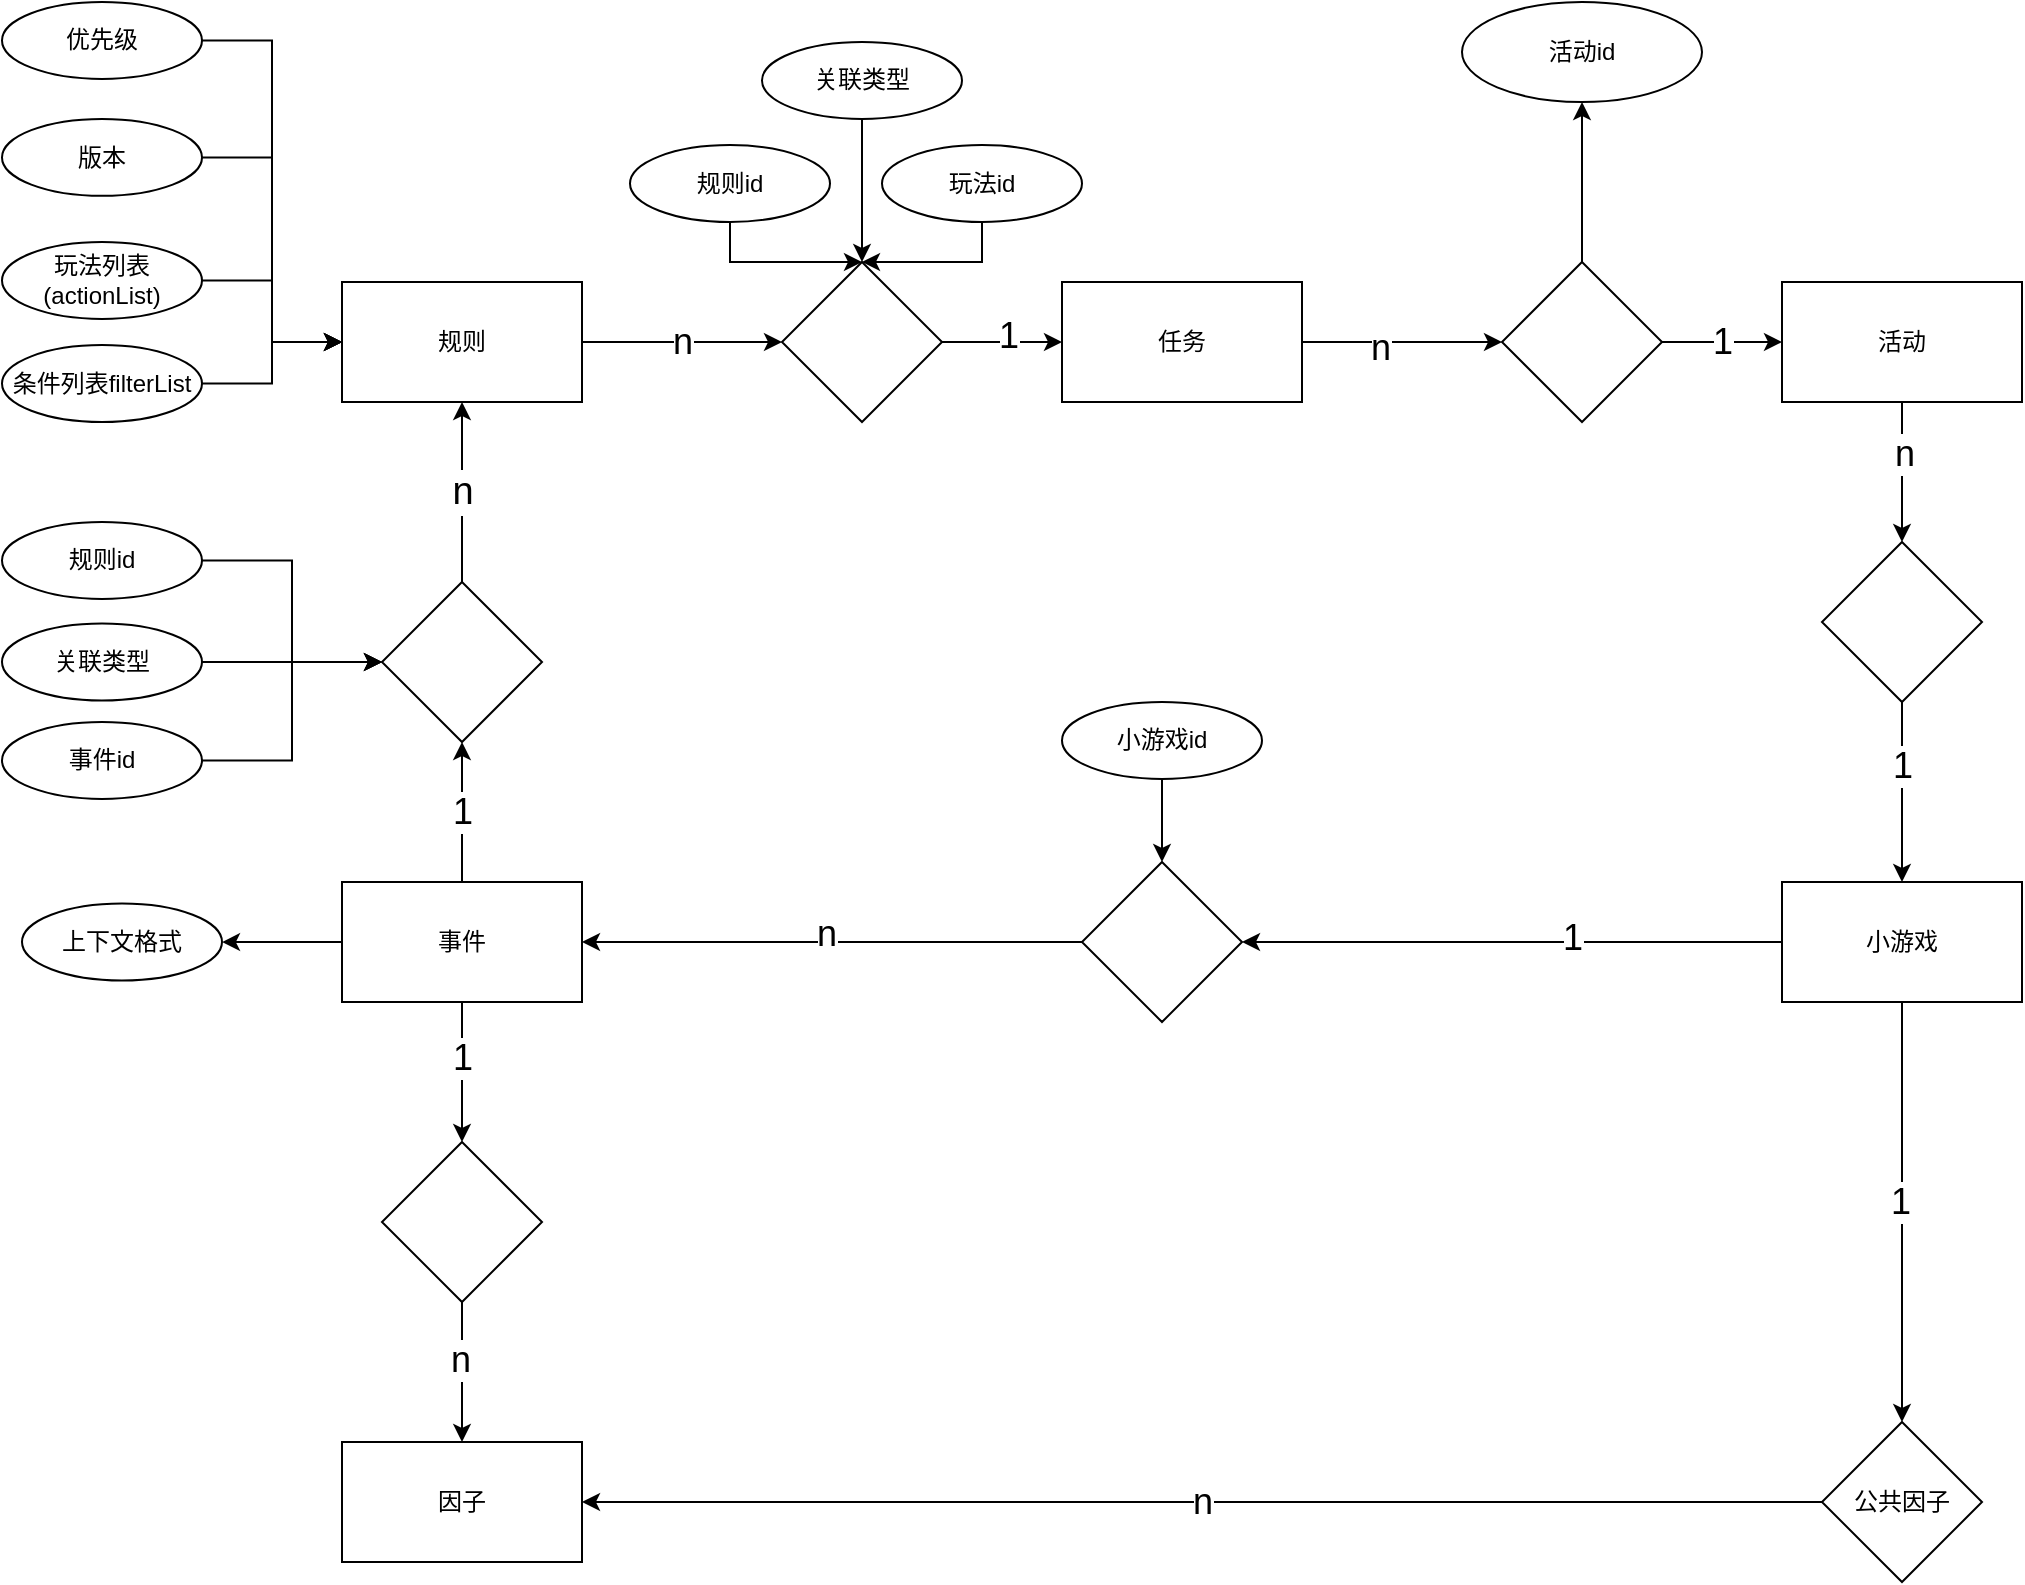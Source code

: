 <mxfile version="21.6.6" type="github">
  <diagram name="第 1 页" id="u9vTxaF2BrEtBGjfV9j9">
    <mxGraphModel dx="1511" dy="1099" grid="1" gridSize="10" guides="1" tooltips="1" connect="1" arrows="1" fold="1" page="1" pageScale="1" pageWidth="827" pageHeight="1169" math="0" shadow="0">
      <root>
        <mxCell id="0" />
        <mxCell id="1" parent="0" />
        <mxCell id="SHMrVAh05sxjRVPy8wv2-3" value="" style="edgeStyle=orthogonalEdgeStyle;rounded=0;orthogonalLoop=1;jettySize=auto;html=1;" parent="1" source="SHMrVAh05sxjRVPy8wv2-1" target="SHMrVAh05sxjRVPy8wv2-2" edge="1">
          <mxGeometry relative="1" as="geometry" />
        </mxCell>
        <mxCell id="SHMrVAh05sxjRVPy8wv2-15" value="&lt;font style=&quot;font-size: 18px;&quot;&gt;n&lt;/font&gt;" style="edgeLabel;html=1;align=center;verticalAlign=middle;resizable=0;points=[];" parent="SHMrVAh05sxjRVPy8wv2-3" vertex="1" connectable="0">
          <mxGeometry x="0.2" y="3" relative="1" as="geometry">
            <mxPoint x="-10" y="3" as="offset" />
          </mxGeometry>
        </mxCell>
        <mxCell id="SHMrVAh05sxjRVPy8wv2-1" value="规则" style="rounded=0;whiteSpace=wrap;html=1;" parent="1" vertex="1">
          <mxGeometry x="270" y="210" width="120" height="60" as="geometry" />
        </mxCell>
        <mxCell id="SHMrVAh05sxjRVPy8wv2-5" value="" style="edgeStyle=orthogonalEdgeStyle;rounded=0;orthogonalLoop=1;jettySize=auto;html=1;" parent="1" source="SHMrVAh05sxjRVPy8wv2-2" target="SHMrVAh05sxjRVPy8wv2-4" edge="1">
          <mxGeometry relative="1" as="geometry" />
        </mxCell>
        <mxCell id="SHMrVAh05sxjRVPy8wv2-14" value="&lt;font style=&quot;font-size: 18px;&quot;&gt;1&lt;/font&gt;" style="edgeLabel;html=1;align=center;verticalAlign=middle;resizable=0;points=[];" parent="SHMrVAh05sxjRVPy8wv2-5" vertex="1" connectable="0">
          <mxGeometry x="0.1" y="3" relative="1" as="geometry">
            <mxPoint as="offset" />
          </mxGeometry>
        </mxCell>
        <mxCell id="SHMrVAh05sxjRVPy8wv2-2" value="" style="rhombus;whiteSpace=wrap;html=1;rounded=0;" parent="1" vertex="1">
          <mxGeometry x="490" y="200" width="80" height="80" as="geometry" />
        </mxCell>
        <mxCell id="SHMrVAh05sxjRVPy8wv2-7" value="" style="edgeStyle=orthogonalEdgeStyle;rounded=0;orthogonalLoop=1;jettySize=auto;html=1;" parent="1" source="SHMrVAh05sxjRVPy8wv2-4" target="SHMrVAh05sxjRVPy8wv2-6" edge="1">
          <mxGeometry relative="1" as="geometry" />
        </mxCell>
        <mxCell id="SHMrVAh05sxjRVPy8wv2-13" value="&lt;font style=&quot;font-size: 18px;&quot;&gt;n&lt;/font&gt;" style="edgeLabel;html=1;align=center;verticalAlign=middle;resizable=0;points=[];" parent="SHMrVAh05sxjRVPy8wv2-7" vertex="1" connectable="0">
          <mxGeometry x="-0.22" y="-3" relative="1" as="geometry">
            <mxPoint as="offset" />
          </mxGeometry>
        </mxCell>
        <mxCell id="SHMrVAh05sxjRVPy8wv2-4" value="任务" style="whiteSpace=wrap;html=1;rounded=0;" parent="1" vertex="1">
          <mxGeometry x="630" y="210" width="120" height="60" as="geometry" />
        </mxCell>
        <mxCell id="SHMrVAh05sxjRVPy8wv2-9" value="" style="edgeStyle=orthogonalEdgeStyle;rounded=0;orthogonalLoop=1;jettySize=auto;html=1;" parent="1" source="SHMrVAh05sxjRVPy8wv2-6" target="SHMrVAh05sxjRVPy8wv2-8" edge="1">
          <mxGeometry relative="1" as="geometry" />
        </mxCell>
        <mxCell id="SHMrVAh05sxjRVPy8wv2-12" value="&lt;font style=&quot;font-size: 18px;&quot;&gt;1&lt;/font&gt;" style="edgeLabel;html=1;align=center;verticalAlign=middle;resizable=0;points=[];" parent="SHMrVAh05sxjRVPy8wv2-9" vertex="1" connectable="0">
          <mxGeometry relative="1" as="geometry">
            <mxPoint as="offset" />
          </mxGeometry>
        </mxCell>
        <mxCell id="SHMrVAh05sxjRVPy8wv2-11" value="" style="edgeStyle=orthogonalEdgeStyle;rounded=0;orthogonalLoop=1;jettySize=auto;html=1;" parent="1" source="SHMrVAh05sxjRVPy8wv2-6" target="SHMrVAh05sxjRVPy8wv2-10" edge="1">
          <mxGeometry relative="1" as="geometry" />
        </mxCell>
        <mxCell id="SHMrVAh05sxjRVPy8wv2-6" value="" style="rhombus;whiteSpace=wrap;html=1;rounded=0;" parent="1" vertex="1">
          <mxGeometry x="850" y="200" width="80" height="80" as="geometry" />
        </mxCell>
        <mxCell id="SHMrVAh05sxjRVPy8wv2-18" value="" style="edgeStyle=orthogonalEdgeStyle;rounded=0;orthogonalLoop=1;jettySize=auto;html=1;" parent="1" source="SHMrVAh05sxjRVPy8wv2-8" target="SHMrVAh05sxjRVPy8wv2-17" edge="1">
          <mxGeometry relative="1" as="geometry" />
        </mxCell>
        <mxCell id="SHMrVAh05sxjRVPy8wv2-22" value="&lt;font style=&quot;font-size: 18px;&quot;&gt;n&lt;/font&gt;" style="edgeLabel;html=1;align=center;verticalAlign=middle;resizable=0;points=[];" parent="SHMrVAh05sxjRVPy8wv2-18" vertex="1" connectable="0">
          <mxGeometry x="-0.257" y="1" relative="1" as="geometry">
            <mxPoint as="offset" />
          </mxGeometry>
        </mxCell>
        <mxCell id="SHMrVAh05sxjRVPy8wv2-8" value="活动" style="whiteSpace=wrap;html=1;rounded=0;" parent="1" vertex="1">
          <mxGeometry x="990" y="210" width="120" height="60" as="geometry" />
        </mxCell>
        <mxCell id="SHMrVAh05sxjRVPy8wv2-10" value="活动id" style="ellipse;whiteSpace=wrap;html=1;rounded=0;" parent="1" vertex="1">
          <mxGeometry x="830" y="70" width="120" height="50" as="geometry" />
        </mxCell>
        <mxCell id="SHMrVAh05sxjRVPy8wv2-20" value="" style="edgeStyle=orthogonalEdgeStyle;rounded=0;orthogonalLoop=1;jettySize=auto;html=1;" parent="1" source="SHMrVAh05sxjRVPy8wv2-17" target="SHMrVAh05sxjRVPy8wv2-19" edge="1">
          <mxGeometry relative="1" as="geometry" />
        </mxCell>
        <mxCell id="SHMrVAh05sxjRVPy8wv2-21" value="&lt;font style=&quot;font-size: 18px;&quot;&gt;1&lt;/font&gt;" style="edgeLabel;html=1;align=center;verticalAlign=middle;resizable=0;points=[];" parent="SHMrVAh05sxjRVPy8wv2-20" vertex="1" connectable="0">
          <mxGeometry x="-0.289" relative="1" as="geometry">
            <mxPoint as="offset" />
          </mxGeometry>
        </mxCell>
        <mxCell id="SHMrVAh05sxjRVPy8wv2-17" value="" style="rhombus;whiteSpace=wrap;html=1;rounded=0;" parent="1" vertex="1">
          <mxGeometry x="1010" y="340" width="80" height="80" as="geometry" />
        </mxCell>
        <mxCell id="SHMrVAh05sxjRVPy8wv2-24" value="" style="edgeStyle=orthogonalEdgeStyle;rounded=0;orthogonalLoop=1;jettySize=auto;html=1;" parent="1" source="SHMrVAh05sxjRVPy8wv2-19" target="SHMrVAh05sxjRVPy8wv2-23" edge="1">
          <mxGeometry relative="1" as="geometry" />
        </mxCell>
        <mxCell id="SHMrVAh05sxjRVPy8wv2-25" value="&lt;font style=&quot;font-size: 18px;&quot;&gt;1&lt;/font&gt;" style="edgeLabel;html=1;align=center;verticalAlign=middle;resizable=0;points=[];" parent="SHMrVAh05sxjRVPy8wv2-24" vertex="1" connectable="0">
          <mxGeometry x="-0.22" y="-2" relative="1" as="geometry">
            <mxPoint as="offset" />
          </mxGeometry>
        </mxCell>
        <mxCell id="SHMrVAh05sxjRVPy8wv2-38" value="" style="edgeStyle=orthogonalEdgeStyle;rounded=0;orthogonalLoop=1;jettySize=auto;html=1;" parent="1" source="SHMrVAh05sxjRVPy8wv2-19" target="SHMrVAh05sxjRVPy8wv2-37" edge="1">
          <mxGeometry relative="1" as="geometry" />
        </mxCell>
        <mxCell id="SHMrVAh05sxjRVPy8wv2-40" value="&lt;font style=&quot;font-size: 18px;&quot;&gt;1&lt;/font&gt;" style="edgeLabel;html=1;align=center;verticalAlign=middle;resizable=0;points=[];" parent="SHMrVAh05sxjRVPy8wv2-38" vertex="1" connectable="0">
          <mxGeometry x="-0.048" y="-1" relative="1" as="geometry">
            <mxPoint as="offset" />
          </mxGeometry>
        </mxCell>
        <mxCell id="SHMrVAh05sxjRVPy8wv2-19" value="小游戏" style="whiteSpace=wrap;html=1;rounded=0;" parent="1" vertex="1">
          <mxGeometry x="990" y="510" width="120" height="60" as="geometry" />
        </mxCell>
        <mxCell id="SHMrVAh05sxjRVPy8wv2-27" value="" style="edgeStyle=orthogonalEdgeStyle;rounded=0;orthogonalLoop=1;jettySize=auto;html=1;" parent="1" source="SHMrVAh05sxjRVPy8wv2-23" target="SHMrVAh05sxjRVPy8wv2-26" edge="1">
          <mxGeometry relative="1" as="geometry" />
        </mxCell>
        <mxCell id="SHMrVAh05sxjRVPy8wv2-28" value="&lt;font style=&quot;font-size: 18px;&quot;&gt;n&lt;/font&gt;" style="edgeLabel;html=1;align=center;verticalAlign=middle;resizable=0;points=[];" parent="SHMrVAh05sxjRVPy8wv2-27" vertex="1" connectable="0">
          <mxGeometry x="0.029" y="-4" relative="1" as="geometry">
            <mxPoint as="offset" />
          </mxGeometry>
        </mxCell>
        <mxCell id="SHMrVAh05sxjRVPy8wv2-23" value="" style="rhombus;whiteSpace=wrap;html=1;rounded=0;" parent="1" vertex="1">
          <mxGeometry x="640" y="500" width="80" height="80" as="geometry" />
        </mxCell>
        <mxCell id="SHMrVAh05sxjRVPy8wv2-30" value="&lt;font style=&quot;font-size: 18px;&quot;&gt;1&lt;/font&gt;" style="edgeStyle=orthogonalEdgeStyle;rounded=0;orthogonalLoop=1;jettySize=auto;html=1;" parent="1" source="SHMrVAh05sxjRVPy8wv2-26" target="SHMrVAh05sxjRVPy8wv2-29" edge="1">
          <mxGeometry relative="1" as="geometry" />
        </mxCell>
        <mxCell id="SHMrVAh05sxjRVPy8wv2-34" value="" style="edgeStyle=orthogonalEdgeStyle;rounded=0;orthogonalLoop=1;jettySize=auto;html=1;" parent="1" source="SHMrVAh05sxjRVPy8wv2-26" target="SHMrVAh05sxjRVPy8wv2-33" edge="1">
          <mxGeometry relative="1" as="geometry" />
        </mxCell>
        <mxCell id="SHMrVAh05sxjRVPy8wv2-74" value="&lt;font style=&quot;font-size: 18px;&quot;&gt;1&lt;/font&gt;" style="edgeLabel;html=1;align=center;verticalAlign=middle;resizable=0;points=[];" parent="SHMrVAh05sxjRVPy8wv2-34" vertex="1" connectable="0">
          <mxGeometry x="-0.2" y="3" relative="1" as="geometry">
            <mxPoint x="-3" as="offset" />
          </mxGeometry>
        </mxCell>
        <mxCell id="--wCFG5Ym4h1klOubOp9-2" value="" style="edgeStyle=orthogonalEdgeStyle;rounded=0;orthogonalLoop=1;jettySize=auto;html=1;" edge="1" parent="1" source="SHMrVAh05sxjRVPy8wv2-26" target="--wCFG5Ym4h1klOubOp9-1">
          <mxGeometry relative="1" as="geometry" />
        </mxCell>
        <mxCell id="SHMrVAh05sxjRVPy8wv2-26" value="事件" style="whiteSpace=wrap;html=1;rounded=0;" parent="1" vertex="1">
          <mxGeometry x="270" y="510" width="120" height="60" as="geometry" />
        </mxCell>
        <mxCell id="SHMrVAh05sxjRVPy8wv2-31" value="" style="edgeStyle=orthogonalEdgeStyle;rounded=0;orthogonalLoop=1;jettySize=auto;html=1;" parent="1" source="SHMrVAh05sxjRVPy8wv2-29" target="SHMrVAh05sxjRVPy8wv2-1" edge="1">
          <mxGeometry relative="1" as="geometry" />
        </mxCell>
        <mxCell id="SHMrVAh05sxjRVPy8wv2-32" value="&lt;font style=&quot;font-size: 19px;&quot;&gt;n&lt;/font&gt;" style="edgeLabel;html=1;align=center;verticalAlign=middle;resizable=0;points=[];" parent="SHMrVAh05sxjRVPy8wv2-31" vertex="1" connectable="0">
          <mxGeometry relative="1" as="geometry">
            <mxPoint as="offset" />
          </mxGeometry>
        </mxCell>
        <mxCell id="SHMrVAh05sxjRVPy8wv2-29" value="" style="rhombus;whiteSpace=wrap;html=1;rounded=0;" parent="1" vertex="1">
          <mxGeometry x="290" y="360" width="80" height="80" as="geometry" />
        </mxCell>
        <mxCell id="SHMrVAh05sxjRVPy8wv2-36" value="" style="edgeStyle=orthogonalEdgeStyle;rounded=0;orthogonalLoop=1;jettySize=auto;html=1;" parent="1" source="SHMrVAh05sxjRVPy8wv2-33" target="SHMrVAh05sxjRVPy8wv2-35" edge="1">
          <mxGeometry relative="1" as="geometry" />
        </mxCell>
        <mxCell id="SHMrVAh05sxjRVPy8wv2-75" value="&lt;font style=&quot;font-size: 18px;&quot;&gt;n&lt;/font&gt;" style="edgeLabel;html=1;align=center;verticalAlign=middle;resizable=0;points=[];" parent="SHMrVAh05sxjRVPy8wv2-36" vertex="1" connectable="0">
          <mxGeometry x="-0.171" y="-1" relative="1" as="geometry">
            <mxPoint as="offset" />
          </mxGeometry>
        </mxCell>
        <mxCell id="SHMrVAh05sxjRVPy8wv2-33" value="" style="rhombus;whiteSpace=wrap;html=1;rounded=0;" parent="1" vertex="1">
          <mxGeometry x="290" y="640" width="80" height="80" as="geometry" />
        </mxCell>
        <mxCell id="SHMrVAh05sxjRVPy8wv2-35" value="因子" style="whiteSpace=wrap;html=1;rounded=0;" parent="1" vertex="1">
          <mxGeometry x="270" y="790" width="120" height="60" as="geometry" />
        </mxCell>
        <mxCell id="SHMrVAh05sxjRVPy8wv2-39" value="&lt;font style=&quot;font-size: 18px;&quot;&gt;n&lt;/font&gt;" style="edgeStyle=orthogonalEdgeStyle;rounded=0;orthogonalLoop=1;jettySize=auto;html=1;" parent="1" source="SHMrVAh05sxjRVPy8wv2-37" target="SHMrVAh05sxjRVPy8wv2-35" edge="1">
          <mxGeometry relative="1" as="geometry" />
        </mxCell>
        <mxCell id="SHMrVAh05sxjRVPy8wv2-37" value="公共因子" style="rhombus;whiteSpace=wrap;html=1;rounded=0;" parent="1" vertex="1">
          <mxGeometry x="1010" y="780" width="80" height="80" as="geometry" />
        </mxCell>
        <mxCell id="SHMrVAh05sxjRVPy8wv2-54" style="edgeStyle=orthogonalEdgeStyle;rounded=0;orthogonalLoop=1;jettySize=auto;html=1;entryX=0.5;entryY=0;entryDx=0;entryDy=0;" parent="1" source="SHMrVAh05sxjRVPy8wv2-51" target="SHMrVAh05sxjRVPy8wv2-2" edge="1">
          <mxGeometry relative="1" as="geometry" />
        </mxCell>
        <mxCell id="SHMrVAh05sxjRVPy8wv2-51" value="规则id" style="ellipse;whiteSpace=wrap;html=1;" parent="1" vertex="1">
          <mxGeometry x="414" y="141.54" width="100" height="38.46" as="geometry" />
        </mxCell>
        <mxCell id="SHMrVAh05sxjRVPy8wv2-55" style="edgeStyle=orthogonalEdgeStyle;rounded=0;orthogonalLoop=1;jettySize=auto;html=1;entryX=0.5;entryY=0;entryDx=0;entryDy=0;" parent="1" source="SHMrVAh05sxjRVPy8wv2-52" target="SHMrVAh05sxjRVPy8wv2-2" edge="1">
          <mxGeometry relative="1" as="geometry" />
        </mxCell>
        <mxCell id="SHMrVAh05sxjRVPy8wv2-52" value="关联类型" style="ellipse;whiteSpace=wrap;html=1;" parent="1" vertex="1">
          <mxGeometry x="480" y="90.0" width="100" height="38.46" as="geometry" />
        </mxCell>
        <mxCell id="SHMrVAh05sxjRVPy8wv2-56" style="edgeStyle=orthogonalEdgeStyle;rounded=0;orthogonalLoop=1;jettySize=auto;html=1;" parent="1" source="SHMrVAh05sxjRVPy8wv2-53" target="SHMrVAh05sxjRVPy8wv2-2" edge="1">
          <mxGeometry relative="1" as="geometry" />
        </mxCell>
        <mxCell id="SHMrVAh05sxjRVPy8wv2-53" value="玩法id" style="ellipse;whiteSpace=wrap;html=1;" parent="1" vertex="1">
          <mxGeometry x="540" y="141.54" width="100" height="38.46" as="geometry" />
        </mxCell>
        <mxCell id="SHMrVAh05sxjRVPy8wv2-62" style="edgeStyle=orthogonalEdgeStyle;rounded=0;orthogonalLoop=1;jettySize=auto;html=1;entryX=0;entryY=0.5;entryDx=0;entryDy=0;" parent="1" source="SHMrVAh05sxjRVPy8wv2-57" target="SHMrVAh05sxjRVPy8wv2-1" edge="1">
          <mxGeometry relative="1" as="geometry" />
        </mxCell>
        <mxCell id="SHMrVAh05sxjRVPy8wv2-57" value="玩法列表(actionList)" style="ellipse;whiteSpace=wrap;html=1;" parent="1" vertex="1">
          <mxGeometry x="100" y="190.0" width="100" height="38.46" as="geometry" />
        </mxCell>
        <mxCell id="SHMrVAh05sxjRVPy8wv2-64" style="edgeStyle=orthogonalEdgeStyle;rounded=0;orthogonalLoop=1;jettySize=auto;html=1;entryX=0;entryY=0.5;entryDx=0;entryDy=0;" parent="1" source="SHMrVAh05sxjRVPy8wv2-58" target="SHMrVAh05sxjRVPy8wv2-1" edge="1">
          <mxGeometry relative="1" as="geometry" />
        </mxCell>
        <mxCell id="SHMrVAh05sxjRVPy8wv2-58" value="优先级" style="ellipse;whiteSpace=wrap;html=1;" parent="1" vertex="1">
          <mxGeometry x="100" y="70.0" width="100" height="38.46" as="geometry" />
        </mxCell>
        <mxCell id="SHMrVAh05sxjRVPy8wv2-63" style="edgeStyle=orthogonalEdgeStyle;rounded=0;orthogonalLoop=1;jettySize=auto;html=1;entryX=0;entryY=0.5;entryDx=0;entryDy=0;" parent="1" source="SHMrVAh05sxjRVPy8wv2-59" target="SHMrVAh05sxjRVPy8wv2-1" edge="1">
          <mxGeometry relative="1" as="geometry" />
        </mxCell>
        <mxCell id="SHMrVAh05sxjRVPy8wv2-59" value="版本" style="ellipse;whiteSpace=wrap;html=1;" parent="1" vertex="1">
          <mxGeometry x="100" y="128.46" width="100" height="38.46" as="geometry" />
        </mxCell>
        <mxCell id="SHMrVAh05sxjRVPy8wv2-61" style="edgeStyle=orthogonalEdgeStyle;rounded=0;orthogonalLoop=1;jettySize=auto;html=1;entryX=0;entryY=0.5;entryDx=0;entryDy=0;" parent="1" source="SHMrVAh05sxjRVPy8wv2-60" target="SHMrVAh05sxjRVPy8wv2-1" edge="1">
          <mxGeometry relative="1" as="geometry" />
        </mxCell>
        <mxCell id="SHMrVAh05sxjRVPy8wv2-60" value="条件列表filterList" style="ellipse;whiteSpace=wrap;html=1;" parent="1" vertex="1">
          <mxGeometry x="100" y="241.54" width="100" height="38.46" as="geometry" />
        </mxCell>
        <mxCell id="SHMrVAh05sxjRVPy8wv2-70" style="edgeStyle=orthogonalEdgeStyle;rounded=0;orthogonalLoop=1;jettySize=auto;html=1;entryX=0;entryY=0.5;entryDx=0;entryDy=0;" parent="1" source="SHMrVAh05sxjRVPy8wv2-65" target="SHMrVAh05sxjRVPy8wv2-29" edge="1">
          <mxGeometry relative="1" as="geometry" />
        </mxCell>
        <mxCell id="SHMrVAh05sxjRVPy8wv2-65" value="事件id" style="ellipse;whiteSpace=wrap;html=1;" parent="1" vertex="1">
          <mxGeometry x="100" y="430.0" width="100" height="38.46" as="geometry" />
        </mxCell>
        <mxCell id="SHMrVAh05sxjRVPy8wv2-69" style="edgeStyle=orthogonalEdgeStyle;rounded=0;orthogonalLoop=1;jettySize=auto;html=1;" parent="1" source="SHMrVAh05sxjRVPy8wv2-66" edge="1">
          <mxGeometry relative="1" as="geometry">
            <mxPoint x="290" y="400" as="targetPoint" />
          </mxGeometry>
        </mxCell>
        <mxCell id="SHMrVAh05sxjRVPy8wv2-66" value="关联类型" style="ellipse;whiteSpace=wrap;html=1;" parent="1" vertex="1">
          <mxGeometry x="100" y="380.77" width="100" height="38.46" as="geometry" />
        </mxCell>
        <mxCell id="SHMrVAh05sxjRVPy8wv2-68" style="edgeStyle=orthogonalEdgeStyle;rounded=0;orthogonalLoop=1;jettySize=auto;html=1;entryX=0;entryY=0.5;entryDx=0;entryDy=0;" parent="1" source="SHMrVAh05sxjRVPy8wv2-67" target="SHMrVAh05sxjRVPy8wv2-29" edge="1">
          <mxGeometry relative="1" as="geometry" />
        </mxCell>
        <mxCell id="SHMrVAh05sxjRVPy8wv2-67" value="规则id" style="ellipse;whiteSpace=wrap;html=1;" parent="1" vertex="1">
          <mxGeometry x="100" y="330.0" width="100" height="38.46" as="geometry" />
        </mxCell>
        <mxCell id="SHMrVAh05sxjRVPy8wv2-73" value="" style="edgeStyle=orthogonalEdgeStyle;rounded=0;orthogonalLoop=1;jettySize=auto;html=1;" parent="1" source="SHMrVAh05sxjRVPy8wv2-71" target="SHMrVAh05sxjRVPy8wv2-23" edge="1">
          <mxGeometry relative="1" as="geometry" />
        </mxCell>
        <mxCell id="SHMrVAh05sxjRVPy8wv2-71" value="小游戏id" style="ellipse;whiteSpace=wrap;html=1;" parent="1" vertex="1">
          <mxGeometry x="630" y="420.0" width="100" height="38.46" as="geometry" />
        </mxCell>
        <mxCell id="--wCFG5Ym4h1klOubOp9-1" value="上下文格式" style="ellipse;whiteSpace=wrap;html=1;" vertex="1" parent="1">
          <mxGeometry x="110" y="520.77" width="100" height="38.46" as="geometry" />
        </mxCell>
      </root>
    </mxGraphModel>
  </diagram>
</mxfile>
